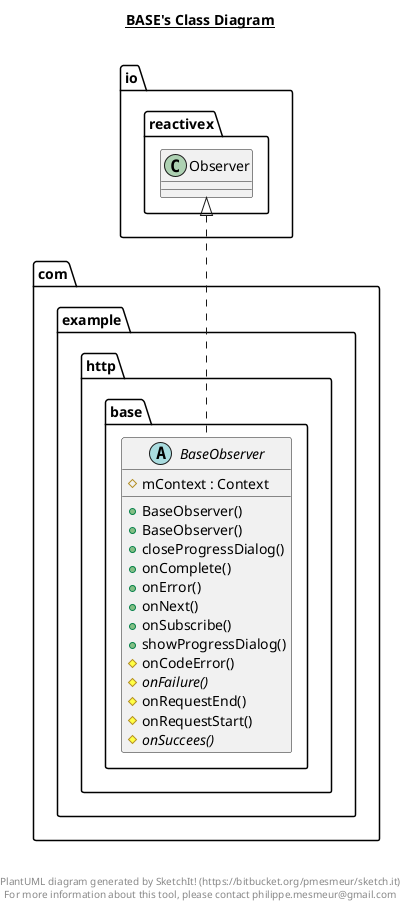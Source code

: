 @startuml

title __BASE's Class Diagram__\n

  namespace com.example {
    namespace http {
      namespace base {
        abstract class com.example.http.base.BaseObserver {
            # mContext : Context
            + BaseObserver()
            + BaseObserver()
            + closeProgressDialog()
            + onComplete()
            + onError()
            + onNext()
            + onSubscribe()
            + showProgressDialog()
            # onCodeError()
            {abstract} # onFailure()
            # onRequestEnd()
            # onRequestStart()
            {abstract} # onSuccees()
        }
      }
    }
  }
  

  com.example.http.base.BaseObserver .up.|> io.reactivex.Observer


right footer


PlantUML diagram generated by SketchIt! (https://bitbucket.org/pmesmeur/sketch.it)
For more information about this tool, please contact philippe.mesmeur@gmail.com
endfooter

@enduml
